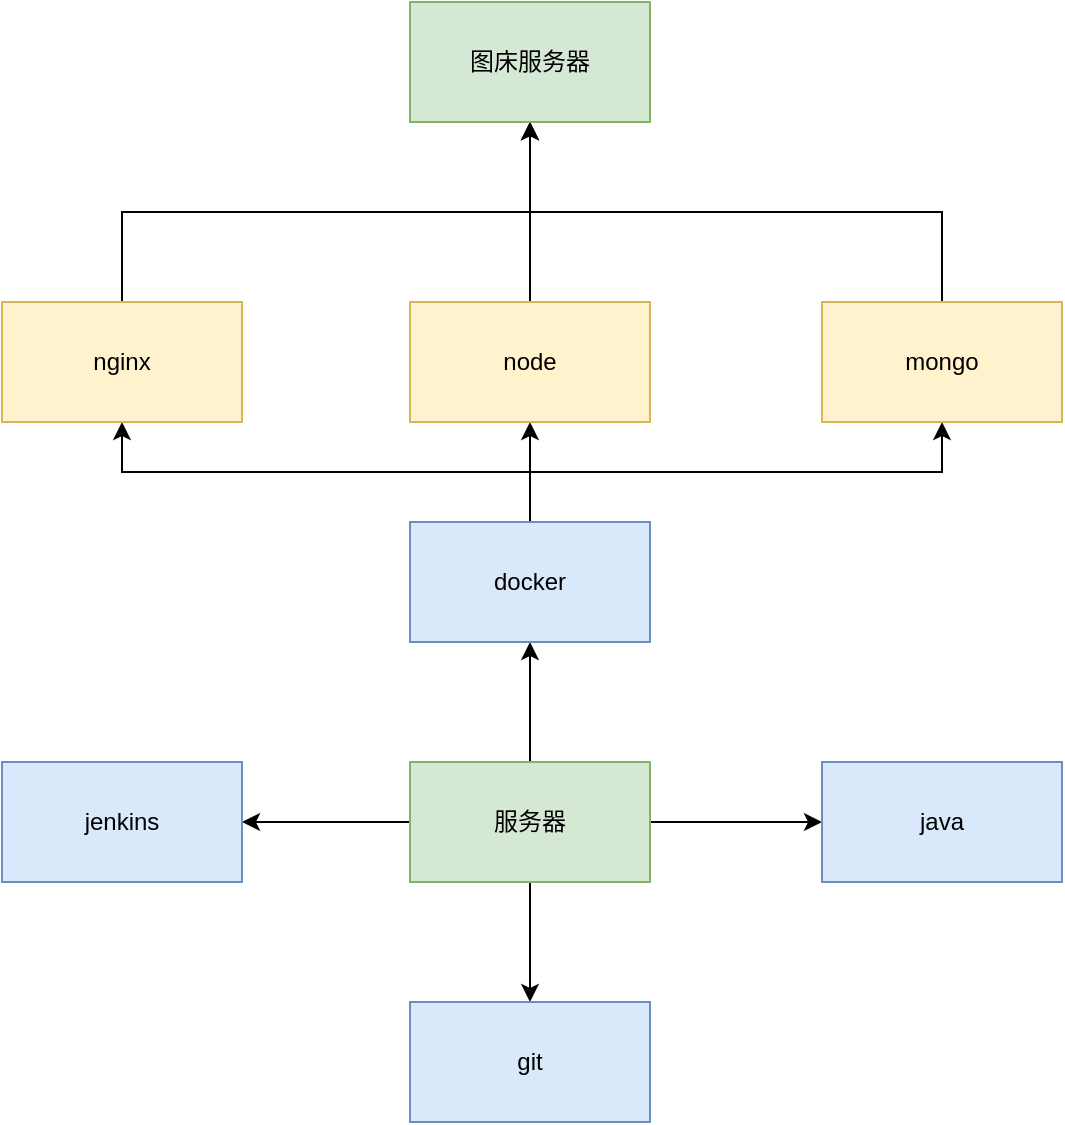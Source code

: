 <mxfile version="14.6.0" type="github">
  <diagram id="k56n4-QYQtf23_tvAlif" name="第 1 页">
    <mxGraphModel dx="2066" dy="1076" grid="1" gridSize="10" guides="1" tooltips="1" connect="1" arrows="1" fold="1" page="1" pageScale="1" pageWidth="827" pageHeight="1169" math="0" shadow="0">
      <root>
        <mxCell id="0" />
        <mxCell id="1" parent="0" />
        <mxCell id="v35lrGVm6HXY6JenAuAG-6" style="edgeStyle=orthogonalEdgeStyle;rounded=0;orthogonalLoop=1;jettySize=auto;html=1;exitX=0.5;exitY=0;exitDx=0;exitDy=0;entryX=0.5;entryY=1;entryDx=0;entryDy=0;" parent="1" source="v35lrGVm6HXY6JenAuAG-2" target="v35lrGVm6HXY6JenAuAG-3" edge="1">
          <mxGeometry relative="1" as="geometry" />
        </mxCell>
        <mxCell id="v35lrGVm6HXY6JenAuAG-7" style="edgeStyle=orthogonalEdgeStyle;rounded=0;orthogonalLoop=1;jettySize=auto;html=1;exitX=0.5;exitY=1;exitDx=0;exitDy=0;" parent="1" source="v35lrGVm6HXY6JenAuAG-2" target="v35lrGVm6HXY6JenAuAG-4" edge="1">
          <mxGeometry relative="1" as="geometry" />
        </mxCell>
        <mxCell id="v35lrGVm6HXY6JenAuAG-15" style="edgeStyle=orthogonalEdgeStyle;rounded=0;orthogonalLoop=1;jettySize=auto;html=1;exitX=0;exitY=0.5;exitDx=0;exitDy=0;entryX=1;entryY=0.5;entryDx=0;entryDy=0;" parent="1" source="v35lrGVm6HXY6JenAuAG-2" target="v35lrGVm6HXY6JenAuAG-14" edge="1">
          <mxGeometry relative="1" as="geometry" />
        </mxCell>
        <mxCell id="Pi-T_wJctpR7PkuyeZ9r-3" style="edgeStyle=orthogonalEdgeStyle;rounded=0;orthogonalLoop=1;jettySize=auto;html=1;exitX=1;exitY=0.5;exitDx=0;exitDy=0;entryX=0;entryY=0.5;entryDx=0;entryDy=0;" parent="1" source="v35lrGVm6HXY6JenAuAG-2" target="Pi-T_wJctpR7PkuyeZ9r-1" edge="1">
          <mxGeometry relative="1" as="geometry" />
        </mxCell>
        <mxCell id="v35lrGVm6HXY6JenAuAG-2" value="服务器" style="rounded=0;whiteSpace=wrap;html=1;fillColor=#d5e8d4;strokeColor=#82b366;" parent="1" vertex="1">
          <mxGeometry x="354" y="480" width="120" height="60" as="geometry" />
        </mxCell>
        <mxCell id="v35lrGVm6HXY6JenAuAG-11" style="edgeStyle=orthogonalEdgeStyle;rounded=0;orthogonalLoop=1;jettySize=auto;html=1;exitX=0.5;exitY=0;exitDx=0;exitDy=0;entryX=0.5;entryY=1;entryDx=0;entryDy=0;" parent="1" source="v35lrGVm6HXY6JenAuAG-3" target="v35lrGVm6HXY6JenAuAG-10" edge="1">
          <mxGeometry relative="1" as="geometry" />
        </mxCell>
        <mxCell id="v35lrGVm6HXY6JenAuAG-12" style="edgeStyle=orthogonalEdgeStyle;rounded=0;orthogonalLoop=1;jettySize=auto;html=1;exitX=0.5;exitY=0;exitDx=0;exitDy=0;entryX=0.5;entryY=1;entryDx=0;entryDy=0;" parent="1" source="v35lrGVm6HXY6JenAuAG-3" target="v35lrGVm6HXY6JenAuAG-8" edge="1">
          <mxGeometry relative="1" as="geometry" />
        </mxCell>
        <mxCell id="v35lrGVm6HXY6JenAuAG-13" style="edgeStyle=orthogonalEdgeStyle;rounded=0;orthogonalLoop=1;jettySize=auto;html=1;exitX=0.5;exitY=0;exitDx=0;exitDy=0;" parent="1" source="v35lrGVm6HXY6JenAuAG-3" target="v35lrGVm6HXY6JenAuAG-9" edge="1">
          <mxGeometry relative="1" as="geometry" />
        </mxCell>
        <mxCell id="v35lrGVm6HXY6JenAuAG-3" value="docker" style="rounded=0;whiteSpace=wrap;html=1;fillColor=#dae8fc;strokeColor=#6c8ebf;" parent="1" vertex="1">
          <mxGeometry x="354" y="360" width="120" height="60" as="geometry" />
        </mxCell>
        <mxCell id="v35lrGVm6HXY6JenAuAG-4" value="git" style="rounded=0;whiteSpace=wrap;html=1;fillColor=#dae8fc;strokeColor=#6c8ebf;" parent="1" vertex="1">
          <mxGeometry x="354" y="600" width="120" height="60" as="geometry" />
        </mxCell>
        <mxCell id="_uUHetyJ4vqPATHUZpXl-4" style="edgeStyle=orthogonalEdgeStyle;rounded=0;orthogonalLoop=1;jettySize=auto;html=1;exitX=0.5;exitY=0;exitDx=0;exitDy=0;entryX=0.5;entryY=1;entryDx=0;entryDy=0;" edge="1" parent="1" source="v35lrGVm6HXY6JenAuAG-8" target="_uUHetyJ4vqPATHUZpXl-1">
          <mxGeometry relative="1" as="geometry" />
        </mxCell>
        <mxCell id="v35lrGVm6HXY6JenAuAG-8" value="node" style="rounded=0;whiteSpace=wrap;html=1;fillColor=#fff2cc;strokeColor=#d6b656;" parent="1" vertex="1">
          <mxGeometry x="354" y="250" width="120" height="60" as="geometry" />
        </mxCell>
        <mxCell id="_uUHetyJ4vqPATHUZpXl-6" style="edgeStyle=orthogonalEdgeStyle;rounded=0;orthogonalLoop=1;jettySize=auto;html=1;exitX=0.5;exitY=0;exitDx=0;exitDy=0;entryX=0.5;entryY=1;entryDx=0;entryDy=0;" edge="1" parent="1" source="v35lrGVm6HXY6JenAuAG-9" target="_uUHetyJ4vqPATHUZpXl-1">
          <mxGeometry relative="1" as="geometry" />
        </mxCell>
        <mxCell id="v35lrGVm6HXY6JenAuAG-9" value="mongo" style="rounded=0;whiteSpace=wrap;html=1;fillColor=#fff2cc;strokeColor=#d6b656;" parent="1" vertex="1">
          <mxGeometry x="560" y="250" width="120" height="60" as="geometry" />
        </mxCell>
        <mxCell id="_uUHetyJ4vqPATHUZpXl-2" style="edgeStyle=orthogonalEdgeStyle;rounded=0;orthogonalLoop=1;jettySize=auto;html=1;exitX=0.5;exitY=0;exitDx=0;exitDy=0;entryX=0.5;entryY=1;entryDx=0;entryDy=0;" edge="1" parent="1" source="v35lrGVm6HXY6JenAuAG-10" target="_uUHetyJ4vqPATHUZpXl-1">
          <mxGeometry relative="1" as="geometry" />
        </mxCell>
        <mxCell id="v35lrGVm6HXY6JenAuAG-10" value="nginx" style="rounded=0;whiteSpace=wrap;html=1;fillColor=#fff2cc;strokeColor=#d6b656;" parent="1" vertex="1">
          <mxGeometry x="150" y="250" width="120" height="60" as="geometry" />
        </mxCell>
        <mxCell id="v35lrGVm6HXY6JenAuAG-14" value="jenkins" style="rounded=0;whiteSpace=wrap;html=1;fillColor=#dae8fc;strokeColor=#6c8ebf;" parent="1" vertex="1">
          <mxGeometry x="150" y="480" width="120" height="60" as="geometry" />
        </mxCell>
        <mxCell id="Pi-T_wJctpR7PkuyeZ9r-1" value="java" style="rounded=0;whiteSpace=wrap;html=1;fillColor=#dae8fc;strokeColor=#6c8ebf;" parent="1" vertex="1">
          <mxGeometry x="560" y="480" width="120" height="60" as="geometry" />
        </mxCell>
        <mxCell id="_uUHetyJ4vqPATHUZpXl-1" value="图床服务器" style="rounded=0;whiteSpace=wrap;html=1;fillColor=#d5e8d4;strokeColor=#82b366;" vertex="1" parent="1">
          <mxGeometry x="354" y="100" width="120" height="60" as="geometry" />
        </mxCell>
      </root>
    </mxGraphModel>
  </diagram>
</mxfile>
